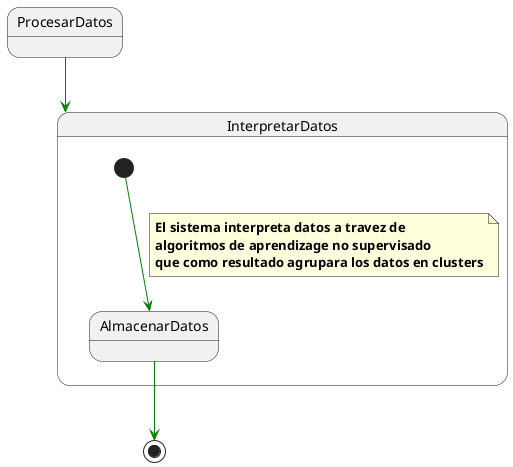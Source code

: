 @startuml InterpretarDatos


State InterpretarDatos{ 

  [*] -[#green]-> AlmacenarDatos

  note on link 
    <b>El sistema interpreta datos a travez de
    <b>algoritmos de aprendizage no supervisado
    <b>que como resultado agrupara los datos en clusters
  end note

} 

ProcesarDatos-[#green]-> InterpretarDatos

AlmacenarDatos -[#green]-> [*] 

@enduml